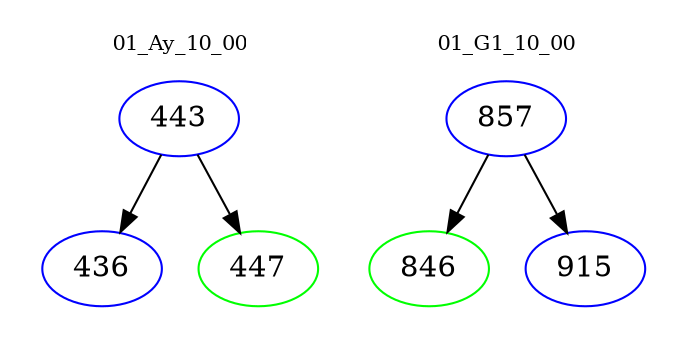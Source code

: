 digraph{
subgraph cluster_0 {
color = white
label = "01_Ay_10_00";
fontsize=10;
T0_443 [label="443", color="blue"]
T0_443 -> T0_436 [color="black"]
T0_436 [label="436", color="blue"]
T0_443 -> T0_447 [color="black"]
T0_447 [label="447", color="green"]
}
subgraph cluster_1 {
color = white
label = "01_G1_10_00";
fontsize=10;
T1_857 [label="857", color="blue"]
T1_857 -> T1_846 [color="black"]
T1_846 [label="846", color="green"]
T1_857 -> T1_915 [color="black"]
T1_915 [label="915", color="blue"]
}
}

